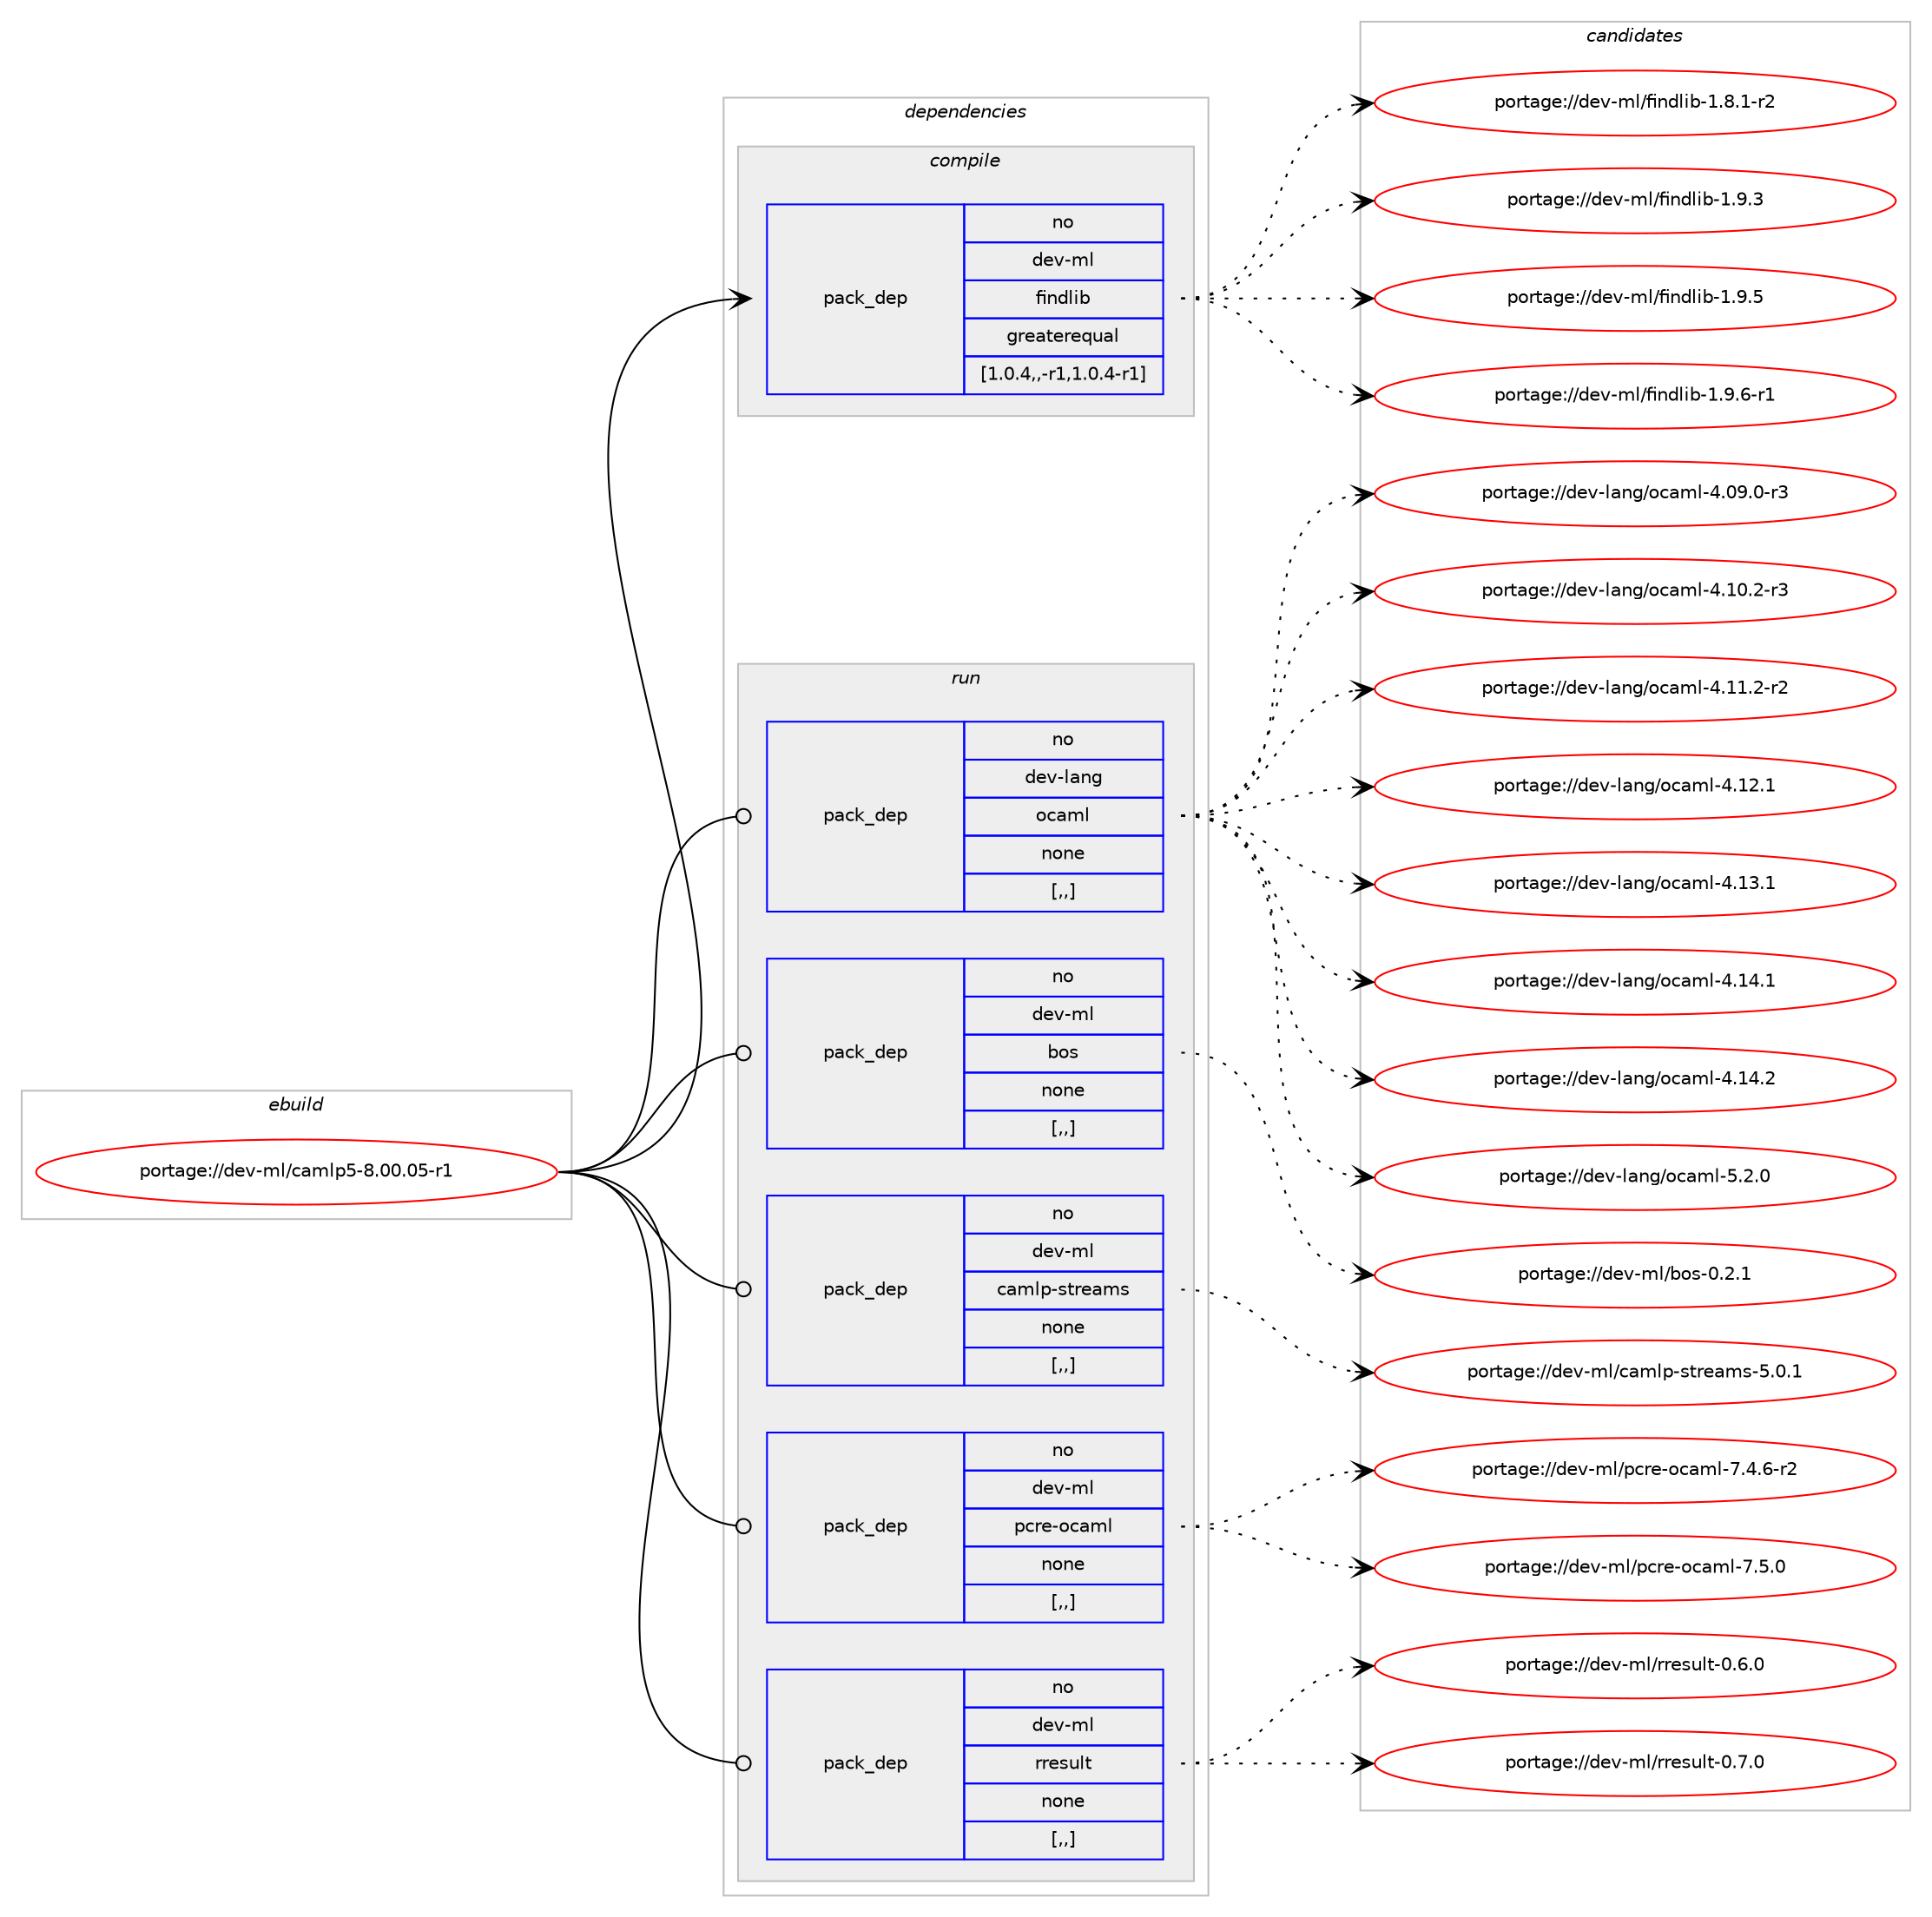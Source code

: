 digraph prolog {

# *************
# Graph options
# *************

newrank=true;
concentrate=true;
compound=true;
graph [rankdir=LR,fontname=Helvetica,fontsize=10,ranksep=1.5];#, ranksep=2.5, nodesep=0.2];
edge  [arrowhead=vee];
node  [fontname=Helvetica,fontsize=10];

# **********
# The ebuild
# **********

subgraph cluster_leftcol {
color=gray;
rank=same;
label=<<i>ebuild</i>>;
id [label="portage://dev-ml/camlp5-8.00.05-r1", color=red, width=4, href="../dev-ml/camlp5-8.00.05-r1.svg"];
}

# ****************
# The dependencies
# ****************

subgraph cluster_midcol {
color=gray;
label=<<i>dependencies</i>>;
subgraph cluster_compile {
fillcolor="#eeeeee";
style=filled;
label=<<i>compile</i>>;
subgraph pack85327 {
dependency114937 [label=<<TABLE BORDER="0" CELLBORDER="1" CELLSPACING="0" CELLPADDING="4" WIDTH="220"><TR><TD ROWSPAN="6" CELLPADDING="30">pack_dep</TD></TR><TR><TD WIDTH="110">no</TD></TR><TR><TD>dev-ml</TD></TR><TR><TD>findlib</TD></TR><TR><TD>greaterequal</TD></TR><TR><TD>[1.0.4,,-r1,1.0.4-r1]</TD></TR></TABLE>>, shape=none, color=blue];
}
id:e -> dependency114937:w [weight=20,style="solid",arrowhead="vee"];
}
subgraph cluster_compileandrun {
fillcolor="#eeeeee";
style=filled;
label=<<i>compile and run</i>>;
}
subgraph cluster_run {
fillcolor="#eeeeee";
style=filled;
label=<<i>run</i>>;
subgraph pack85328 {
dependency114938 [label=<<TABLE BORDER="0" CELLBORDER="1" CELLSPACING="0" CELLPADDING="4" WIDTH="220"><TR><TD ROWSPAN="6" CELLPADDING="30">pack_dep</TD></TR><TR><TD WIDTH="110">no</TD></TR><TR><TD>dev-lang</TD></TR><TR><TD>ocaml</TD></TR><TR><TD>none</TD></TR><TR><TD>[,,]</TD></TR></TABLE>>, shape=none, color=blue];
}
id:e -> dependency114938:w [weight=20,style="solid",arrowhead="odot"];
subgraph pack85329 {
dependency114939 [label=<<TABLE BORDER="0" CELLBORDER="1" CELLSPACING="0" CELLPADDING="4" WIDTH="220"><TR><TD ROWSPAN="6" CELLPADDING="30">pack_dep</TD></TR><TR><TD WIDTH="110">no</TD></TR><TR><TD>dev-ml</TD></TR><TR><TD>bos</TD></TR><TR><TD>none</TD></TR><TR><TD>[,,]</TD></TR></TABLE>>, shape=none, color=blue];
}
id:e -> dependency114939:w [weight=20,style="solid",arrowhead="odot"];
subgraph pack85330 {
dependency114940 [label=<<TABLE BORDER="0" CELLBORDER="1" CELLSPACING="0" CELLPADDING="4" WIDTH="220"><TR><TD ROWSPAN="6" CELLPADDING="30">pack_dep</TD></TR><TR><TD WIDTH="110">no</TD></TR><TR><TD>dev-ml</TD></TR><TR><TD>camlp-streams</TD></TR><TR><TD>none</TD></TR><TR><TD>[,,]</TD></TR></TABLE>>, shape=none, color=blue];
}
id:e -> dependency114940:w [weight=20,style="solid",arrowhead="odot"];
subgraph pack85331 {
dependency114941 [label=<<TABLE BORDER="0" CELLBORDER="1" CELLSPACING="0" CELLPADDING="4" WIDTH="220"><TR><TD ROWSPAN="6" CELLPADDING="30">pack_dep</TD></TR><TR><TD WIDTH="110">no</TD></TR><TR><TD>dev-ml</TD></TR><TR><TD>pcre-ocaml</TD></TR><TR><TD>none</TD></TR><TR><TD>[,,]</TD></TR></TABLE>>, shape=none, color=blue];
}
id:e -> dependency114941:w [weight=20,style="solid",arrowhead="odot"];
subgraph pack85332 {
dependency114942 [label=<<TABLE BORDER="0" CELLBORDER="1" CELLSPACING="0" CELLPADDING="4" WIDTH="220"><TR><TD ROWSPAN="6" CELLPADDING="30">pack_dep</TD></TR><TR><TD WIDTH="110">no</TD></TR><TR><TD>dev-ml</TD></TR><TR><TD>rresult</TD></TR><TR><TD>none</TD></TR><TR><TD>[,,]</TD></TR></TABLE>>, shape=none, color=blue];
}
id:e -> dependency114942:w [weight=20,style="solid",arrowhead="odot"];
}
}

# **************
# The candidates
# **************

subgraph cluster_choices {
rank=same;
color=gray;
label=<<i>candidates</i>>;

subgraph choice85327 {
color=black;
nodesep=1;
choice1001011184510910847102105110100108105984549465646494511450 [label="portage://dev-ml/findlib-1.8.1-r2", color=red, width=4,href="../dev-ml/findlib-1.8.1-r2.svg"];
choice100101118451091084710210511010010810598454946574651 [label="portage://dev-ml/findlib-1.9.3", color=red, width=4,href="../dev-ml/findlib-1.9.3.svg"];
choice100101118451091084710210511010010810598454946574653 [label="portage://dev-ml/findlib-1.9.5", color=red, width=4,href="../dev-ml/findlib-1.9.5.svg"];
choice1001011184510910847102105110100108105984549465746544511449 [label="portage://dev-ml/findlib-1.9.6-r1", color=red, width=4,href="../dev-ml/findlib-1.9.6-r1.svg"];
dependency114937:e -> choice1001011184510910847102105110100108105984549465646494511450:w [style=dotted,weight="100"];
dependency114937:e -> choice100101118451091084710210511010010810598454946574651:w [style=dotted,weight="100"];
dependency114937:e -> choice100101118451091084710210511010010810598454946574653:w [style=dotted,weight="100"];
dependency114937:e -> choice1001011184510910847102105110100108105984549465746544511449:w [style=dotted,weight="100"];
}
subgraph choice85328 {
color=black;
nodesep=1;
choice1001011184510897110103471119997109108455246485746484511451 [label="portage://dev-lang/ocaml-4.09.0-r3", color=red, width=4,href="../dev-lang/ocaml-4.09.0-r3.svg"];
choice1001011184510897110103471119997109108455246494846504511451 [label="portage://dev-lang/ocaml-4.10.2-r3", color=red, width=4,href="../dev-lang/ocaml-4.10.2-r3.svg"];
choice1001011184510897110103471119997109108455246494946504511450 [label="portage://dev-lang/ocaml-4.11.2-r2", color=red, width=4,href="../dev-lang/ocaml-4.11.2-r2.svg"];
choice100101118451089711010347111999710910845524649504649 [label="portage://dev-lang/ocaml-4.12.1", color=red, width=4,href="../dev-lang/ocaml-4.12.1.svg"];
choice100101118451089711010347111999710910845524649514649 [label="portage://dev-lang/ocaml-4.13.1", color=red, width=4,href="../dev-lang/ocaml-4.13.1.svg"];
choice100101118451089711010347111999710910845524649524649 [label="portage://dev-lang/ocaml-4.14.1", color=red, width=4,href="../dev-lang/ocaml-4.14.1.svg"];
choice100101118451089711010347111999710910845524649524650 [label="portage://dev-lang/ocaml-4.14.2", color=red, width=4,href="../dev-lang/ocaml-4.14.2.svg"];
choice1001011184510897110103471119997109108455346504648 [label="portage://dev-lang/ocaml-5.2.0", color=red, width=4,href="../dev-lang/ocaml-5.2.0.svg"];
dependency114938:e -> choice1001011184510897110103471119997109108455246485746484511451:w [style=dotted,weight="100"];
dependency114938:e -> choice1001011184510897110103471119997109108455246494846504511451:w [style=dotted,weight="100"];
dependency114938:e -> choice1001011184510897110103471119997109108455246494946504511450:w [style=dotted,weight="100"];
dependency114938:e -> choice100101118451089711010347111999710910845524649504649:w [style=dotted,weight="100"];
dependency114938:e -> choice100101118451089711010347111999710910845524649514649:w [style=dotted,weight="100"];
dependency114938:e -> choice100101118451089711010347111999710910845524649524649:w [style=dotted,weight="100"];
dependency114938:e -> choice100101118451089711010347111999710910845524649524650:w [style=dotted,weight="100"];
dependency114938:e -> choice1001011184510897110103471119997109108455346504648:w [style=dotted,weight="100"];
}
subgraph choice85329 {
color=black;
nodesep=1;
choice100101118451091084798111115454846504649 [label="portage://dev-ml/bos-0.2.1", color=red, width=4,href="../dev-ml/bos-0.2.1.svg"];
dependency114939:e -> choice100101118451091084798111115454846504649:w [style=dotted,weight="100"];
}
subgraph choice85330 {
color=black;
nodesep=1;
choice100101118451091084799971091081124511511611410197109115455346484649 [label="portage://dev-ml/camlp-streams-5.0.1", color=red, width=4,href="../dev-ml/camlp-streams-5.0.1.svg"];
dependency114940:e -> choice100101118451091084799971091081124511511611410197109115455346484649:w [style=dotted,weight="100"];
}
subgraph choice85331 {
color=black;
nodesep=1;
choice1001011184510910847112991141014511199971091084555465246544511450 [label="portage://dev-ml/pcre-ocaml-7.4.6-r2", color=red, width=4,href="../dev-ml/pcre-ocaml-7.4.6-r2.svg"];
choice100101118451091084711299114101451119997109108455546534648 [label="portage://dev-ml/pcre-ocaml-7.5.0", color=red, width=4,href="../dev-ml/pcre-ocaml-7.5.0.svg"];
dependency114941:e -> choice1001011184510910847112991141014511199971091084555465246544511450:w [style=dotted,weight="100"];
dependency114941:e -> choice100101118451091084711299114101451119997109108455546534648:w [style=dotted,weight="100"];
}
subgraph choice85332 {
color=black;
nodesep=1;
choice1001011184510910847114114101115117108116454846544648 [label="portage://dev-ml/rresult-0.6.0", color=red, width=4,href="../dev-ml/rresult-0.6.0.svg"];
choice1001011184510910847114114101115117108116454846554648 [label="portage://dev-ml/rresult-0.7.0", color=red, width=4,href="../dev-ml/rresult-0.7.0.svg"];
dependency114942:e -> choice1001011184510910847114114101115117108116454846544648:w [style=dotted,weight="100"];
dependency114942:e -> choice1001011184510910847114114101115117108116454846554648:w [style=dotted,weight="100"];
}
}

}
